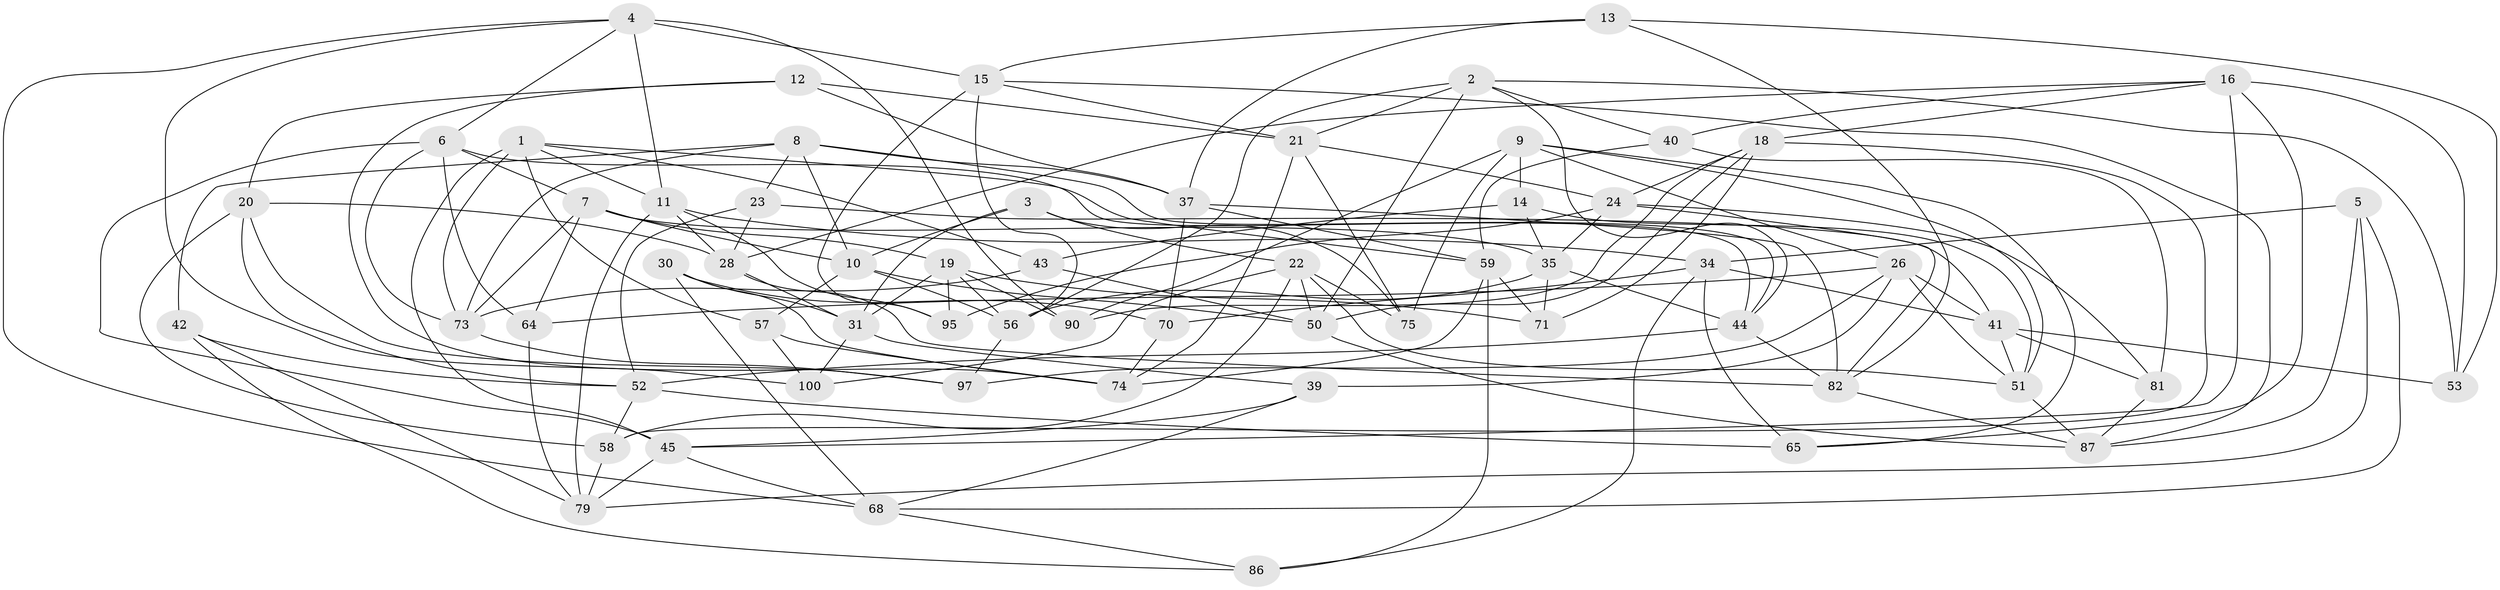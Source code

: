 // original degree distribution, {4: 1.0}
// Generated by graph-tools (version 1.1) at 2025/39/02/21/25 10:39:01]
// undirected, 62 vertices, 161 edges
graph export_dot {
graph [start="1"]
  node [color=gray90,style=filled];
  1 [super="+17"];
  2 [super="+63"];
  3;
  4 [super="+47"];
  5;
  6 [super="+32"];
  7 [super="+29"];
  8 [super="+33"];
  9 [super="+99"];
  10 [super="+27"];
  11 [super="+48"];
  12;
  13;
  14;
  15 [super="+49"];
  16 [super="+54"];
  18 [super="+62"];
  19 [super="+38"];
  20 [super="+36"];
  21 [super="+25"];
  22 [super="+89"];
  23;
  24 [super="+83"];
  26 [super="+91"];
  28 [super="+46"];
  30;
  31 [super="+72"];
  34 [super="+80"];
  35 [super="+55"];
  37 [super="+60"];
  39;
  40;
  41 [super="+76"];
  42;
  43;
  44 [super="+61"];
  45 [super="+66"];
  50 [super="+92"];
  51 [super="+96"];
  52 [super="+98"];
  53;
  56 [super="+77"];
  57;
  58 [super="+93"];
  59 [super="+67"];
  64;
  65;
  68 [super="+69"];
  70;
  71;
  73 [super="+78"];
  74 [super="+85"];
  75;
  79 [super="+94"];
  81;
  82 [super="+84"];
  86;
  87 [super="+88"];
  90;
  95;
  97;
  100;
  1 -- 43;
  1 -- 57;
  1 -- 73;
  1 -- 11;
  1 -- 45;
  1 -- 59;
  2 -- 50;
  2 -- 56;
  2 -- 40;
  2 -- 44;
  2 -- 53;
  2 -- 21;
  3 -- 75;
  3 -- 10;
  3 -- 31;
  3 -- 22;
  4 -- 11;
  4 -- 100;
  4 -- 90;
  4 -- 15;
  4 -- 6;
  4 -- 68;
  5 -- 34;
  5 -- 79;
  5 -- 68;
  5 -- 87;
  6 -- 64;
  6 -- 44;
  6 -- 45;
  6 -- 7;
  6 -- 73;
  7 -- 64;
  7 -- 35;
  7 -- 19;
  7 -- 10;
  7 -- 73;
  8 -- 23;
  8 -- 73;
  8 -- 10;
  8 -- 42;
  8 -- 37;
  8 -- 44;
  9 -- 65;
  9 -- 26;
  9 -- 75;
  9 -- 90;
  9 -- 51;
  9 -- 14;
  10 -- 57;
  10 -- 50;
  10 -- 56;
  11 -- 95;
  11 -- 79;
  11 -- 28;
  11 -- 34;
  12 -- 21;
  12 -- 37;
  12 -- 20;
  12 -- 74;
  13 -- 15;
  13 -- 53;
  13 -- 82;
  13 -- 37;
  14 -- 43;
  14 -- 51;
  14 -- 35;
  15 -- 21;
  15 -- 87;
  15 -- 95;
  15 -- 56;
  16 -- 53;
  16 -- 65;
  16 -- 18;
  16 -- 40;
  16 -- 28;
  16 -- 45;
  18 -- 24;
  18 -- 71;
  18 -- 90;
  18 -- 50;
  18 -- 58;
  19 -- 31;
  19 -- 95;
  19 -- 56;
  19 -- 90;
  19 -- 71;
  20 -- 58 [weight=2];
  20 -- 28;
  20 -- 97;
  20 -- 52;
  21 -- 75;
  21 -- 24;
  21 -- 74;
  22 -- 100;
  22 -- 75;
  22 -- 50;
  22 -- 51;
  22 -- 58;
  23 -- 28;
  23 -- 52;
  23 -- 41;
  24 -- 95;
  24 -- 35;
  24 -- 81;
  24 -- 82;
  26 -- 64;
  26 -- 39;
  26 -- 97;
  26 -- 51;
  26 -- 41;
  28 -- 82;
  28 -- 31;
  30 -- 68;
  30 -- 70;
  30 -- 74;
  30 -- 31;
  31 -- 39;
  31 -- 100;
  34 -- 86;
  34 -- 70;
  34 -- 65;
  34 -- 41;
  35 -- 44;
  35 -- 56;
  35 -- 71;
  37 -- 70;
  37 -- 82;
  37 -- 59;
  39 -- 45;
  39 -- 68;
  40 -- 59;
  40 -- 81;
  41 -- 53;
  41 -- 81;
  41 -- 51;
  42 -- 86;
  42 -- 52;
  42 -- 79;
  43 -- 73;
  43 -- 50;
  44 -- 82;
  44 -- 52;
  45 -- 79;
  45 -- 68;
  50 -- 87;
  51 -- 87;
  52 -- 58;
  52 -- 65;
  56 -- 97;
  57 -- 100;
  57 -- 74;
  58 -- 79;
  59 -- 74;
  59 -- 71;
  59 -- 86;
  64 -- 79;
  68 -- 86;
  70 -- 74;
  73 -- 97;
  81 -- 87;
  82 -- 87;
}
